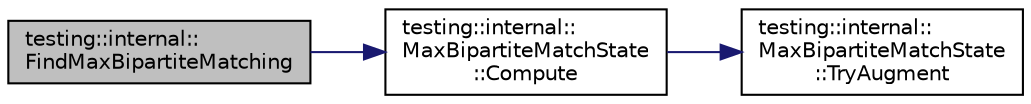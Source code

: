 digraph "testing::internal::FindMaxBipartiteMatching"
{
 // LATEX_PDF_SIZE
  bgcolor="transparent";
  edge [fontname="Helvetica",fontsize="10",labelfontname="Helvetica",labelfontsize="10"];
  node [fontname="Helvetica",fontsize="10",shape=record];
  rankdir="LR";
  Node1 [label="testing::internal::\lFindMaxBipartiteMatching",height=0.2,width=0.4,color="black", fillcolor="grey75", style="filled", fontcolor="black",tooltip=" "];
  Node1 -> Node2 [color="midnightblue",fontsize="10",style="solid",fontname="Helvetica"];
  Node2 [label="testing::internal::\lMaxBipartiteMatchState\l::Compute",height=0.2,width=0.4,color="black",URL="$classtesting_1_1internal_1_1MaxBipartiteMatchState.html#af6efab664ee390925b24d023f1368192",tooltip=" "];
  Node2 -> Node3 [color="midnightblue",fontsize="10",style="solid",fontname="Helvetica"];
  Node3 [label="testing::internal::\lMaxBipartiteMatchState\l::TryAugment",height=0.2,width=0.4,color="black",URL="$classtesting_1_1internal_1_1MaxBipartiteMatchState.html#a8aa8dc82be659772a1dd68eb00d7a858",tooltip=" "];
}
